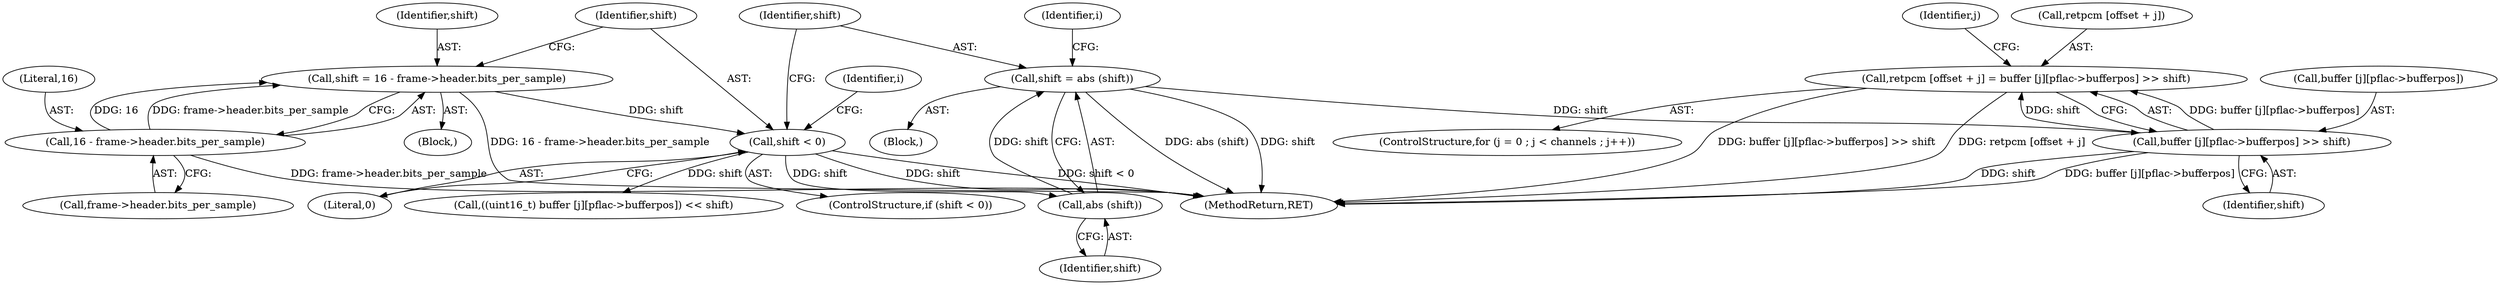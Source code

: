 digraph "0_libsndfile_60b234301adf258786d8b90be5c1d437fc8799e0@pointer" {
"1000363" [label="(Call,retpcm [offset + j] = buffer [j][pflac->bufferpos] >> shift)"];
"1000369" [label="(Call,buffer [j][pflac->bufferpos] >> shift)"];
"1000305" [label="(Call,shift = abs (shift))"];
"1000307" [label="(Call,abs (shift))"];
"1000301" [label="(Call,shift < 0)"];
"1000291" [label="(Call,shift = 16 - frame->header.bits_per_sample)"];
"1000293" [label="(Call,16 - frame->header.bits_per_sample)"];
"1000391" [label="(Identifier,i)"];
"1000362" [label="(Identifier,j)"];
"1000301" [label="(Call,shift < 0)"];
"1000308" [label="(Identifier,shift)"];
"1000377" [label="(Identifier,shift)"];
"1000307" [label="(Call,abs (shift))"];
"1000369" [label="(Call,buffer [j][pflac->bufferpos] >> shift)"];
"1000364" [label="(Call,retpcm [offset + j])"];
"1000302" [label="(Identifier,shift)"];
"1000311" [label="(Identifier,i)"];
"1000303" [label="(Literal,0)"];
"1000354" [label="(ControlStructure,for (j = 0 ; j < channels ; j++))"];
"1000808" [label="(MethodReturn,RET)"];
"1000304" [label="(Block,)"];
"1000363" [label="(Call,retpcm [offset + j] = buffer [j][pflac->bufferpos] >> shift)"];
"1000305" [label="(Call,shift = abs (shift))"];
"1000294" [label="(Literal,16)"];
"1000449" [label="(Call,((uint16_t) buffer [j][pflac->bufferpos]) << shift)"];
"1000281" [label="(Block,)"];
"1000292" [label="(Identifier,shift)"];
"1000291" [label="(Call,shift = 16 - frame->header.bits_per_sample)"];
"1000293" [label="(Call,16 - frame->header.bits_per_sample)"];
"1000300" [label="(ControlStructure,if (shift < 0))"];
"1000295" [label="(Call,frame->header.bits_per_sample)"];
"1000306" [label="(Identifier,shift)"];
"1000370" [label="(Call,buffer [j][pflac->bufferpos])"];
"1000363" -> "1000354"  [label="AST: "];
"1000363" -> "1000369"  [label="CFG: "];
"1000364" -> "1000363"  [label="AST: "];
"1000369" -> "1000363"  [label="AST: "];
"1000362" -> "1000363"  [label="CFG: "];
"1000363" -> "1000808"  [label="DDG: buffer [j][pflac->bufferpos] >> shift"];
"1000363" -> "1000808"  [label="DDG: retpcm [offset + j]"];
"1000369" -> "1000363"  [label="DDG: buffer [j][pflac->bufferpos]"];
"1000369" -> "1000363"  [label="DDG: shift"];
"1000369" -> "1000377"  [label="CFG: "];
"1000370" -> "1000369"  [label="AST: "];
"1000377" -> "1000369"  [label="AST: "];
"1000369" -> "1000808"  [label="DDG: shift"];
"1000369" -> "1000808"  [label="DDG: buffer [j][pflac->bufferpos]"];
"1000305" -> "1000369"  [label="DDG: shift"];
"1000305" -> "1000304"  [label="AST: "];
"1000305" -> "1000307"  [label="CFG: "];
"1000306" -> "1000305"  [label="AST: "];
"1000307" -> "1000305"  [label="AST: "];
"1000311" -> "1000305"  [label="CFG: "];
"1000305" -> "1000808"  [label="DDG: abs (shift)"];
"1000305" -> "1000808"  [label="DDG: shift"];
"1000307" -> "1000305"  [label="DDG: shift"];
"1000307" -> "1000308"  [label="CFG: "];
"1000308" -> "1000307"  [label="AST: "];
"1000301" -> "1000307"  [label="DDG: shift"];
"1000301" -> "1000300"  [label="AST: "];
"1000301" -> "1000303"  [label="CFG: "];
"1000302" -> "1000301"  [label="AST: "];
"1000303" -> "1000301"  [label="AST: "];
"1000306" -> "1000301"  [label="CFG: "];
"1000391" -> "1000301"  [label="CFG: "];
"1000301" -> "1000808"  [label="DDG: shift < 0"];
"1000301" -> "1000808"  [label="DDG: shift"];
"1000291" -> "1000301"  [label="DDG: shift"];
"1000301" -> "1000449"  [label="DDG: shift"];
"1000291" -> "1000281"  [label="AST: "];
"1000291" -> "1000293"  [label="CFG: "];
"1000292" -> "1000291"  [label="AST: "];
"1000293" -> "1000291"  [label="AST: "];
"1000302" -> "1000291"  [label="CFG: "];
"1000291" -> "1000808"  [label="DDG: 16 - frame->header.bits_per_sample"];
"1000293" -> "1000291"  [label="DDG: 16"];
"1000293" -> "1000291"  [label="DDG: frame->header.bits_per_sample"];
"1000293" -> "1000295"  [label="CFG: "];
"1000294" -> "1000293"  [label="AST: "];
"1000295" -> "1000293"  [label="AST: "];
"1000293" -> "1000808"  [label="DDG: frame->header.bits_per_sample"];
}
